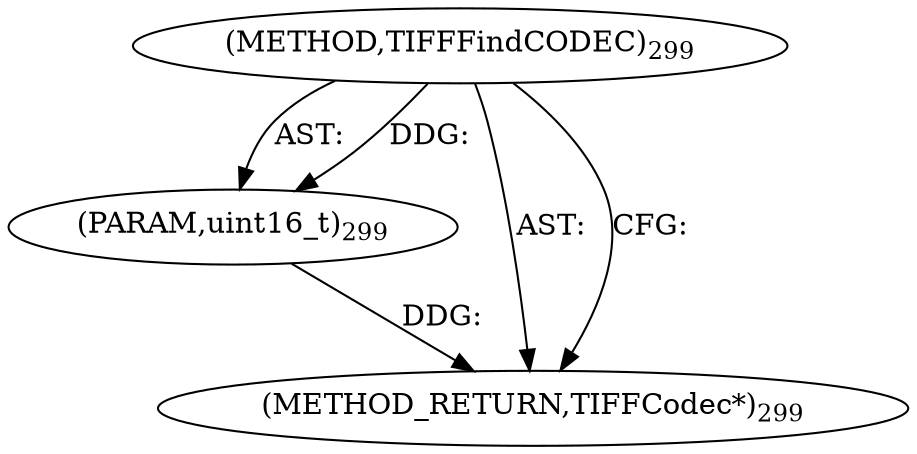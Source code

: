 digraph "TIFFFindCODEC" {  
"8348" [label = <(METHOD,TIFFFindCODEC)<SUB>299</SUB>> ]
"8349" [label = <(PARAM,uint16_t)<SUB>299</SUB>> ]
"8350" [label = <(METHOD_RETURN,TIFFCodec*)<SUB>299</SUB>> ]
  "8348" -> "8349"  [ label = "AST: "] 
  "8348" -> "8350"  [ label = "AST: "] 
  "8348" -> "8350"  [ label = "CFG: "] 
  "8349" -> "8350"  [ label = "DDG: "] 
  "8348" -> "8349"  [ label = "DDG: "] 
}

